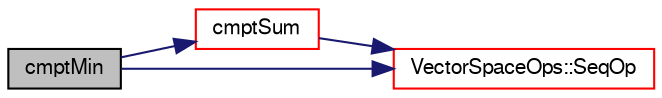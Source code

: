 digraph "cmptMin"
{
  bgcolor="transparent";
  edge [fontname="FreeSans",fontsize="10",labelfontname="FreeSans",labelfontsize="10"];
  node [fontname="FreeSans",fontsize="10",shape=record];
  rankdir="LR";
  Node129175 [label="cmptMin",height=0.2,width=0.4,color="black", fillcolor="grey75", style="filled", fontcolor="black"];
  Node129175 -> Node129176 [color="midnightblue",fontsize="10",style="solid",fontname="FreeSans"];
  Node129176 [label="cmptSum",height=0.2,width=0.4,color="red",URL="$a21124.html#a856e2ab6c2bb530a1e314c9d4188f8f0"];
  Node129176 -> Node129178 [color="midnightblue",fontsize="10",style="solid",fontname="FreeSans"];
  Node129178 [label="VectorSpaceOps::SeqOp",height=0.2,width=0.4,color="red",URL="$a28494.html#a795250159e68e47abe1d86f5b2873c04"];
  Node129175 -> Node129178 [color="midnightblue",fontsize="10",style="solid",fontname="FreeSans"];
}
